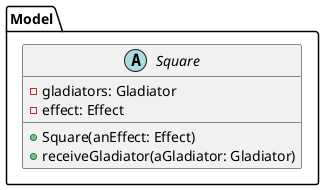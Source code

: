 @startuml
package Model {
    abstract class Square {
        - gladiators: Gladiator
        - effect: Effect
        + Square(anEffect: Effect)
        + receiveGladiator(aGladiator: Gladiator)
    }
}

@enduml